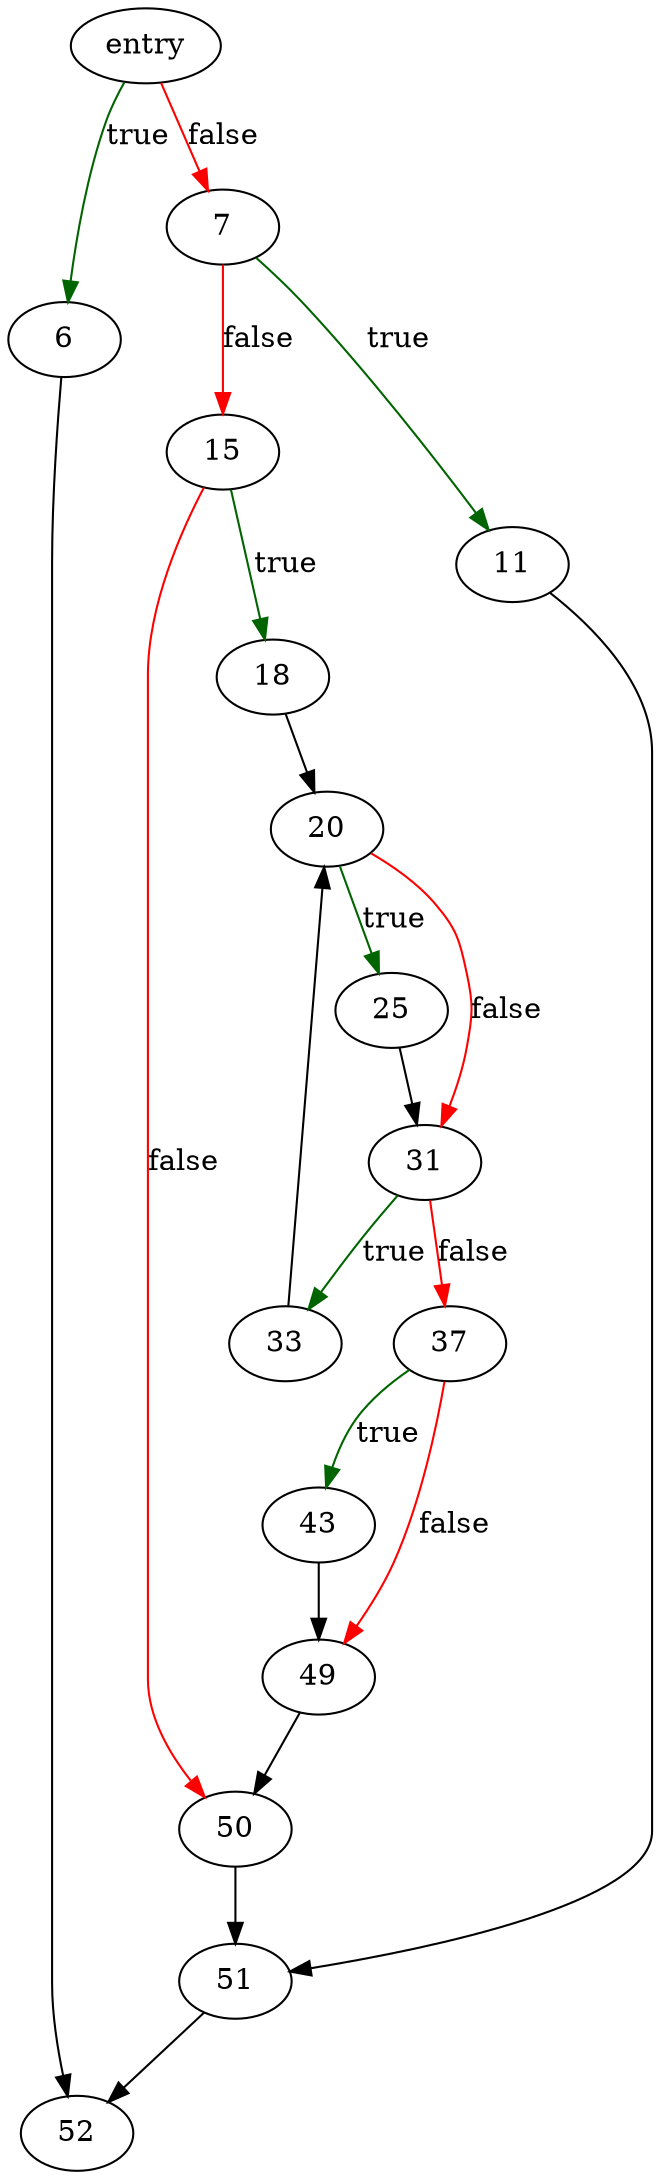 digraph "vfsUnlink" {
	// Node definitions.
	1 [label=entry];
	6;
	7;
	11;
	15;
	18;
	20;
	25;
	31;
	33;
	37;
	43;
	49;
	50;
	51;
	52;

	// Edge definitions.
	1 -> 6 [
		color=darkgreen
		label=true
	];
	1 -> 7 [
		color=red
		label=false
	];
	6 -> 52;
	7 -> 11 [
		color=darkgreen
		label=true
	];
	7 -> 15 [
		color=red
		label=false
	];
	11 -> 51;
	15 -> 18 [
		color=darkgreen
		label=true
	];
	15 -> 50 [
		color=red
		label=false
	];
	18 -> 20;
	20 -> 25 [
		color=darkgreen
		label=true
	];
	20 -> 31 [
		color=red
		label=false
	];
	25 -> 31;
	31 -> 33 [
		color=darkgreen
		label=true
	];
	31 -> 37 [
		color=red
		label=false
	];
	33 -> 20;
	37 -> 43 [
		color=darkgreen
		label=true
	];
	37 -> 49 [
		color=red
		label=false
	];
	43 -> 49;
	49 -> 50;
	50 -> 51;
	51 -> 52;
}